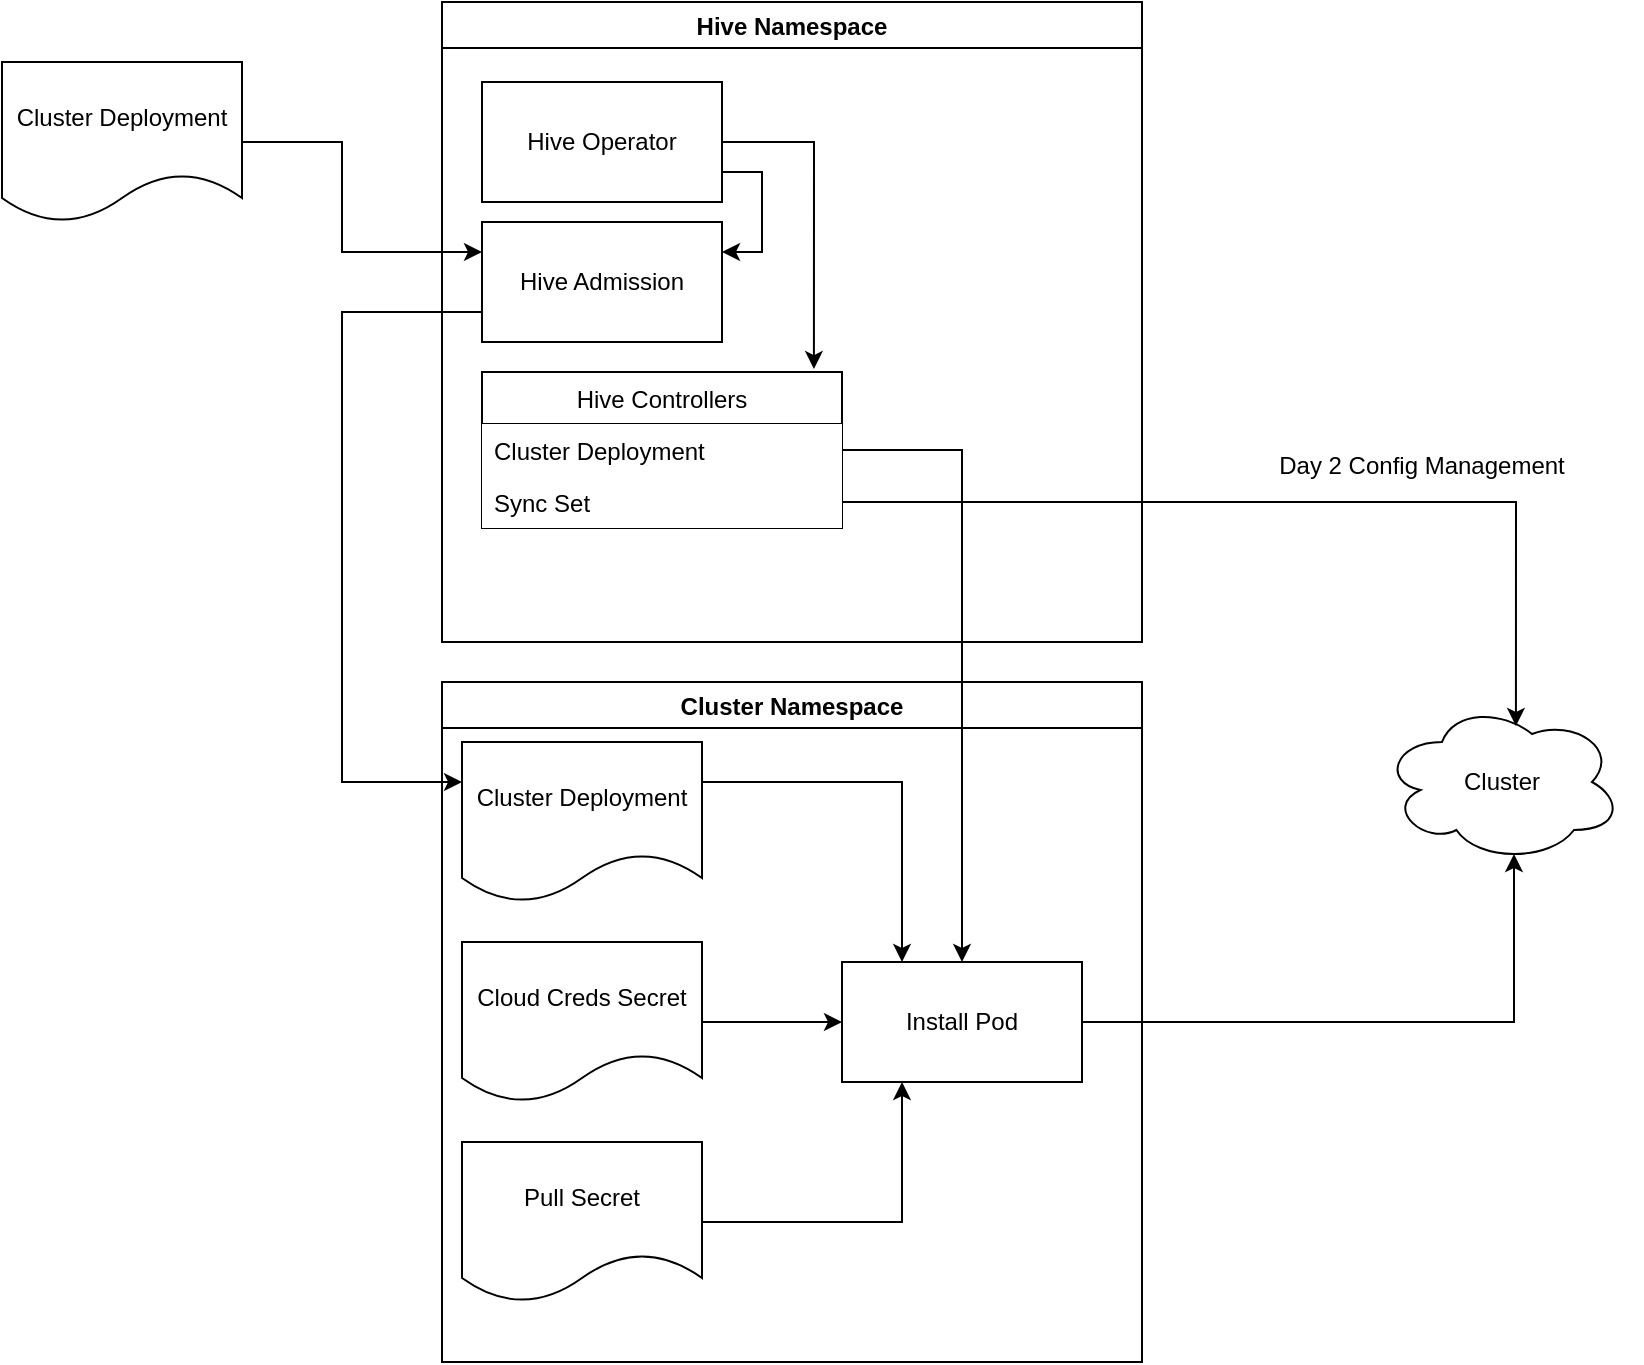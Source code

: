 <mxfile version="10.7.9" type="device"><diagram id="FXTOqS2JZ-gKU_cmMDv-" name="Page-1"><mxGraphModel dx="1529" dy="1007" grid="1" gridSize="10" guides="1" tooltips="1" connect="1" arrows="1" fold="1" page="1" pageScale="1" pageWidth="850" pageHeight="1100" math="0" shadow="0"><root><mxCell id="0"/><mxCell id="1" parent="0"/><mxCell id="jsE_wGgl9RdcoKNuEzPt-42" value="Hive Namespace" style="swimlane;" vertex="1" parent="1"><mxGeometry x="230" y="30" width="350" height="320" as="geometry"><mxRectangle x="490" y="10" width="100" height="23" as="alternateBounds"/></mxGeometry></mxCell><mxCell id="jsE_wGgl9RdcoKNuEzPt-51" value="Hive Controllers" style="swimlane;fontStyle=0;childLayout=stackLayout;horizontal=1;startSize=26;horizontalStack=0;resizeParent=1;resizeParentMax=0;resizeLast=0;collapsible=1;marginBottom=0;" vertex="1" parent="jsE_wGgl9RdcoKNuEzPt-42"><mxGeometry x="20" y="185" width="180" height="78" as="geometry"/></mxCell><mxCell id="jsE_wGgl9RdcoKNuEzPt-52" value="Cluster Deployment" style="text;align=left;verticalAlign=top;spacingLeft=4;spacingRight=4;overflow=hidden;rotatable=0;points=[[0,0.5],[1,0.5]];portConstraint=eastwest;fillColor=#ffffff;" vertex="1" parent="jsE_wGgl9RdcoKNuEzPt-51"><mxGeometry y="26" width="180" height="26" as="geometry"/></mxCell><mxCell id="jsE_wGgl9RdcoKNuEzPt-53" value="Sync Set" style="text;align=left;verticalAlign=top;spacingLeft=4;spacingRight=4;overflow=hidden;rotatable=0;points=[[0,0.5],[1,0.5]];portConstraint=eastwest;fillColor=#ffffff;" vertex="1" parent="jsE_wGgl9RdcoKNuEzPt-51"><mxGeometry y="52" width="180" height="26" as="geometry"/></mxCell><mxCell id="jsE_wGgl9RdcoKNuEzPt-81" style="edgeStyle=orthogonalEdgeStyle;rounded=0;orthogonalLoop=1;jettySize=auto;html=1;exitX=1;exitY=0.75;exitDx=0;exitDy=0;entryX=1;entryY=0.25;entryDx=0;entryDy=0;strokeWidth=1;" edge="1" parent="jsE_wGgl9RdcoKNuEzPt-42" source="jsE_wGgl9RdcoKNuEzPt-55" target="jsE_wGgl9RdcoKNuEzPt-56"><mxGeometry relative="1" as="geometry"/></mxCell><mxCell id="jsE_wGgl9RdcoKNuEzPt-82" style="edgeStyle=orthogonalEdgeStyle;rounded=0;orthogonalLoop=1;jettySize=auto;html=1;exitX=1;exitY=0.5;exitDx=0;exitDy=0;entryX=0.922;entryY=-0.019;entryDx=0;entryDy=0;entryPerimeter=0;strokeWidth=1;" edge="1" parent="jsE_wGgl9RdcoKNuEzPt-42" source="jsE_wGgl9RdcoKNuEzPt-55" target="jsE_wGgl9RdcoKNuEzPt-51"><mxGeometry relative="1" as="geometry"/></mxCell><mxCell id="jsE_wGgl9RdcoKNuEzPt-55" value="Hive Operator" style="rounded=0;whiteSpace=wrap;html=1;" vertex="1" parent="jsE_wGgl9RdcoKNuEzPt-42"><mxGeometry x="20" y="40" width="120" height="60" as="geometry"/></mxCell><mxCell id="jsE_wGgl9RdcoKNuEzPt-56" value="Hive Admission" style="rounded=0;whiteSpace=wrap;html=1;" vertex="1" parent="jsE_wGgl9RdcoKNuEzPt-42"><mxGeometry x="20" y="110" width="120" height="60" as="geometry"/></mxCell><mxCell id="jsE_wGgl9RdcoKNuEzPt-43" value="Cluster Namespace" style="swimlane;" vertex="1" parent="1"><mxGeometry x="230" y="370" width="350" height="340" as="geometry"><mxRectangle x="780" y="30" width="170" height="23" as="alternateBounds"/></mxGeometry></mxCell><mxCell id="jsE_wGgl9RdcoKNuEzPt-75" style="edgeStyle=orthogonalEdgeStyle;rounded=0;orthogonalLoop=1;jettySize=auto;html=1;exitX=1;exitY=0.25;exitDx=0;exitDy=0;entryX=0.25;entryY=0;entryDx=0;entryDy=0;strokeWidth=1;" edge="1" parent="jsE_wGgl9RdcoKNuEzPt-43" source="jsE_wGgl9RdcoKNuEzPt-70" target="jsE_wGgl9RdcoKNuEzPt-74"><mxGeometry relative="1" as="geometry"/></mxCell><mxCell id="jsE_wGgl9RdcoKNuEzPt-70" value="Cluster Deployment" style="shape=document;whiteSpace=wrap;html=1;boundedLbl=1;" vertex="1" parent="jsE_wGgl9RdcoKNuEzPt-43"><mxGeometry x="10" y="30" width="120" height="80" as="geometry"/></mxCell><mxCell id="jsE_wGgl9RdcoKNuEzPt-76" style="edgeStyle=orthogonalEdgeStyle;rounded=0;orthogonalLoop=1;jettySize=auto;html=1;exitX=1;exitY=0.5;exitDx=0;exitDy=0;entryX=0;entryY=0.5;entryDx=0;entryDy=0;strokeWidth=1;" edge="1" parent="jsE_wGgl9RdcoKNuEzPt-43" source="jsE_wGgl9RdcoKNuEzPt-71" target="jsE_wGgl9RdcoKNuEzPt-74"><mxGeometry relative="1" as="geometry"/></mxCell><mxCell id="jsE_wGgl9RdcoKNuEzPt-71" value="Cloud Creds Secret" style="shape=document;whiteSpace=wrap;html=1;boundedLbl=1;" vertex="1" parent="jsE_wGgl9RdcoKNuEzPt-43"><mxGeometry x="10" y="130" width="120" height="80" as="geometry"/></mxCell><mxCell id="jsE_wGgl9RdcoKNuEzPt-77" style="edgeStyle=orthogonalEdgeStyle;rounded=0;orthogonalLoop=1;jettySize=auto;html=1;exitX=1;exitY=0.5;exitDx=0;exitDy=0;entryX=0.25;entryY=1;entryDx=0;entryDy=0;strokeWidth=1;" edge="1" parent="jsE_wGgl9RdcoKNuEzPt-43" source="jsE_wGgl9RdcoKNuEzPt-72" target="jsE_wGgl9RdcoKNuEzPt-74"><mxGeometry relative="1" as="geometry"/></mxCell><mxCell id="jsE_wGgl9RdcoKNuEzPt-72" value="&lt;div&gt;Pull Secret&lt;/div&gt;" style="shape=document;whiteSpace=wrap;html=1;boundedLbl=1;" vertex="1" parent="jsE_wGgl9RdcoKNuEzPt-43"><mxGeometry x="10" y="230" width="120" height="80" as="geometry"/></mxCell><mxCell id="jsE_wGgl9RdcoKNuEzPt-74" value="&lt;div&gt;Install Pod&lt;/div&gt;" style="rounded=0;whiteSpace=wrap;html=1;" vertex="1" parent="jsE_wGgl9RdcoKNuEzPt-43"><mxGeometry x="200" y="140" width="120" height="60" as="geometry"/></mxCell><mxCell id="jsE_wGgl9RdcoKNuEzPt-57" value="Cluster" style="ellipse;shape=cloud;whiteSpace=wrap;html=1;" vertex="1" parent="1"><mxGeometry x="700" y="380" width="120" height="80" as="geometry"/></mxCell><mxCell id="jsE_wGgl9RdcoKNuEzPt-68" style="edgeStyle=orthogonalEdgeStyle;rounded=0;orthogonalLoop=1;jettySize=auto;html=1;entryX=0;entryY=0.25;entryDx=0;entryDy=0;strokeWidth=1;" edge="1" parent="1" source="jsE_wGgl9RdcoKNuEzPt-66" target="jsE_wGgl9RdcoKNuEzPt-56"><mxGeometry relative="1" as="geometry"><Array as="points"><mxPoint x="180" y="100"/><mxPoint x="180" y="155"/></Array></mxGeometry></mxCell><mxCell id="jsE_wGgl9RdcoKNuEzPt-66" value="Cluster Deployment" style="shape=document;whiteSpace=wrap;html=1;boundedLbl=1;" vertex="1" parent="1"><mxGeometry x="10" y="60" width="120" height="80" as="geometry"/></mxCell><mxCell id="jsE_wGgl9RdcoKNuEzPt-73" style="edgeStyle=orthogonalEdgeStyle;rounded=0;orthogonalLoop=1;jettySize=auto;html=1;exitX=0;exitY=0.75;exitDx=0;exitDy=0;entryX=0;entryY=0.25;entryDx=0;entryDy=0;strokeWidth=1;" edge="1" parent="1" source="jsE_wGgl9RdcoKNuEzPt-56" target="jsE_wGgl9RdcoKNuEzPt-70"><mxGeometry relative="1" as="geometry"><Array as="points"><mxPoint x="180" y="185"/><mxPoint x="180" y="420"/></Array></mxGeometry></mxCell><mxCell id="jsE_wGgl9RdcoKNuEzPt-78" style="edgeStyle=orthogonalEdgeStyle;rounded=0;orthogonalLoop=1;jettySize=auto;html=1;exitX=1;exitY=0.5;exitDx=0;exitDy=0;entryX=0.5;entryY=0;entryDx=0;entryDy=0;strokeWidth=1;" edge="1" parent="1" source="jsE_wGgl9RdcoKNuEzPt-52" target="jsE_wGgl9RdcoKNuEzPt-74"><mxGeometry relative="1" as="geometry"/></mxCell><mxCell id="jsE_wGgl9RdcoKNuEzPt-79" style="edgeStyle=orthogonalEdgeStyle;rounded=0;orthogonalLoop=1;jettySize=auto;html=1;exitX=1;exitY=0.5;exitDx=0;exitDy=0;entryX=0.558;entryY=0.15;entryDx=0;entryDy=0;entryPerimeter=0;strokeWidth=1;" edge="1" parent="1" source="jsE_wGgl9RdcoKNuEzPt-53" target="jsE_wGgl9RdcoKNuEzPt-57"><mxGeometry relative="1" as="geometry"/></mxCell><mxCell id="jsE_wGgl9RdcoKNuEzPt-83" style="edgeStyle=orthogonalEdgeStyle;rounded=0;orthogonalLoop=1;jettySize=auto;html=1;exitX=1;exitY=0.5;exitDx=0;exitDy=0;entryX=0.55;entryY=0.95;entryDx=0;entryDy=0;entryPerimeter=0;strokeWidth=1;" edge="1" parent="1" source="jsE_wGgl9RdcoKNuEzPt-74" target="jsE_wGgl9RdcoKNuEzPt-57"><mxGeometry relative="1" as="geometry"/></mxCell><mxCell id="jsE_wGgl9RdcoKNuEzPt-84" value="Day 2 Config Management" style="text;html=1;strokeColor=none;fillColor=none;align=center;verticalAlign=middle;whiteSpace=wrap;rounded=0;" vertex="1" parent="1"><mxGeometry x="610" y="250" width="220" height="24" as="geometry"/></mxCell></root></mxGraphModel></diagram></mxfile>